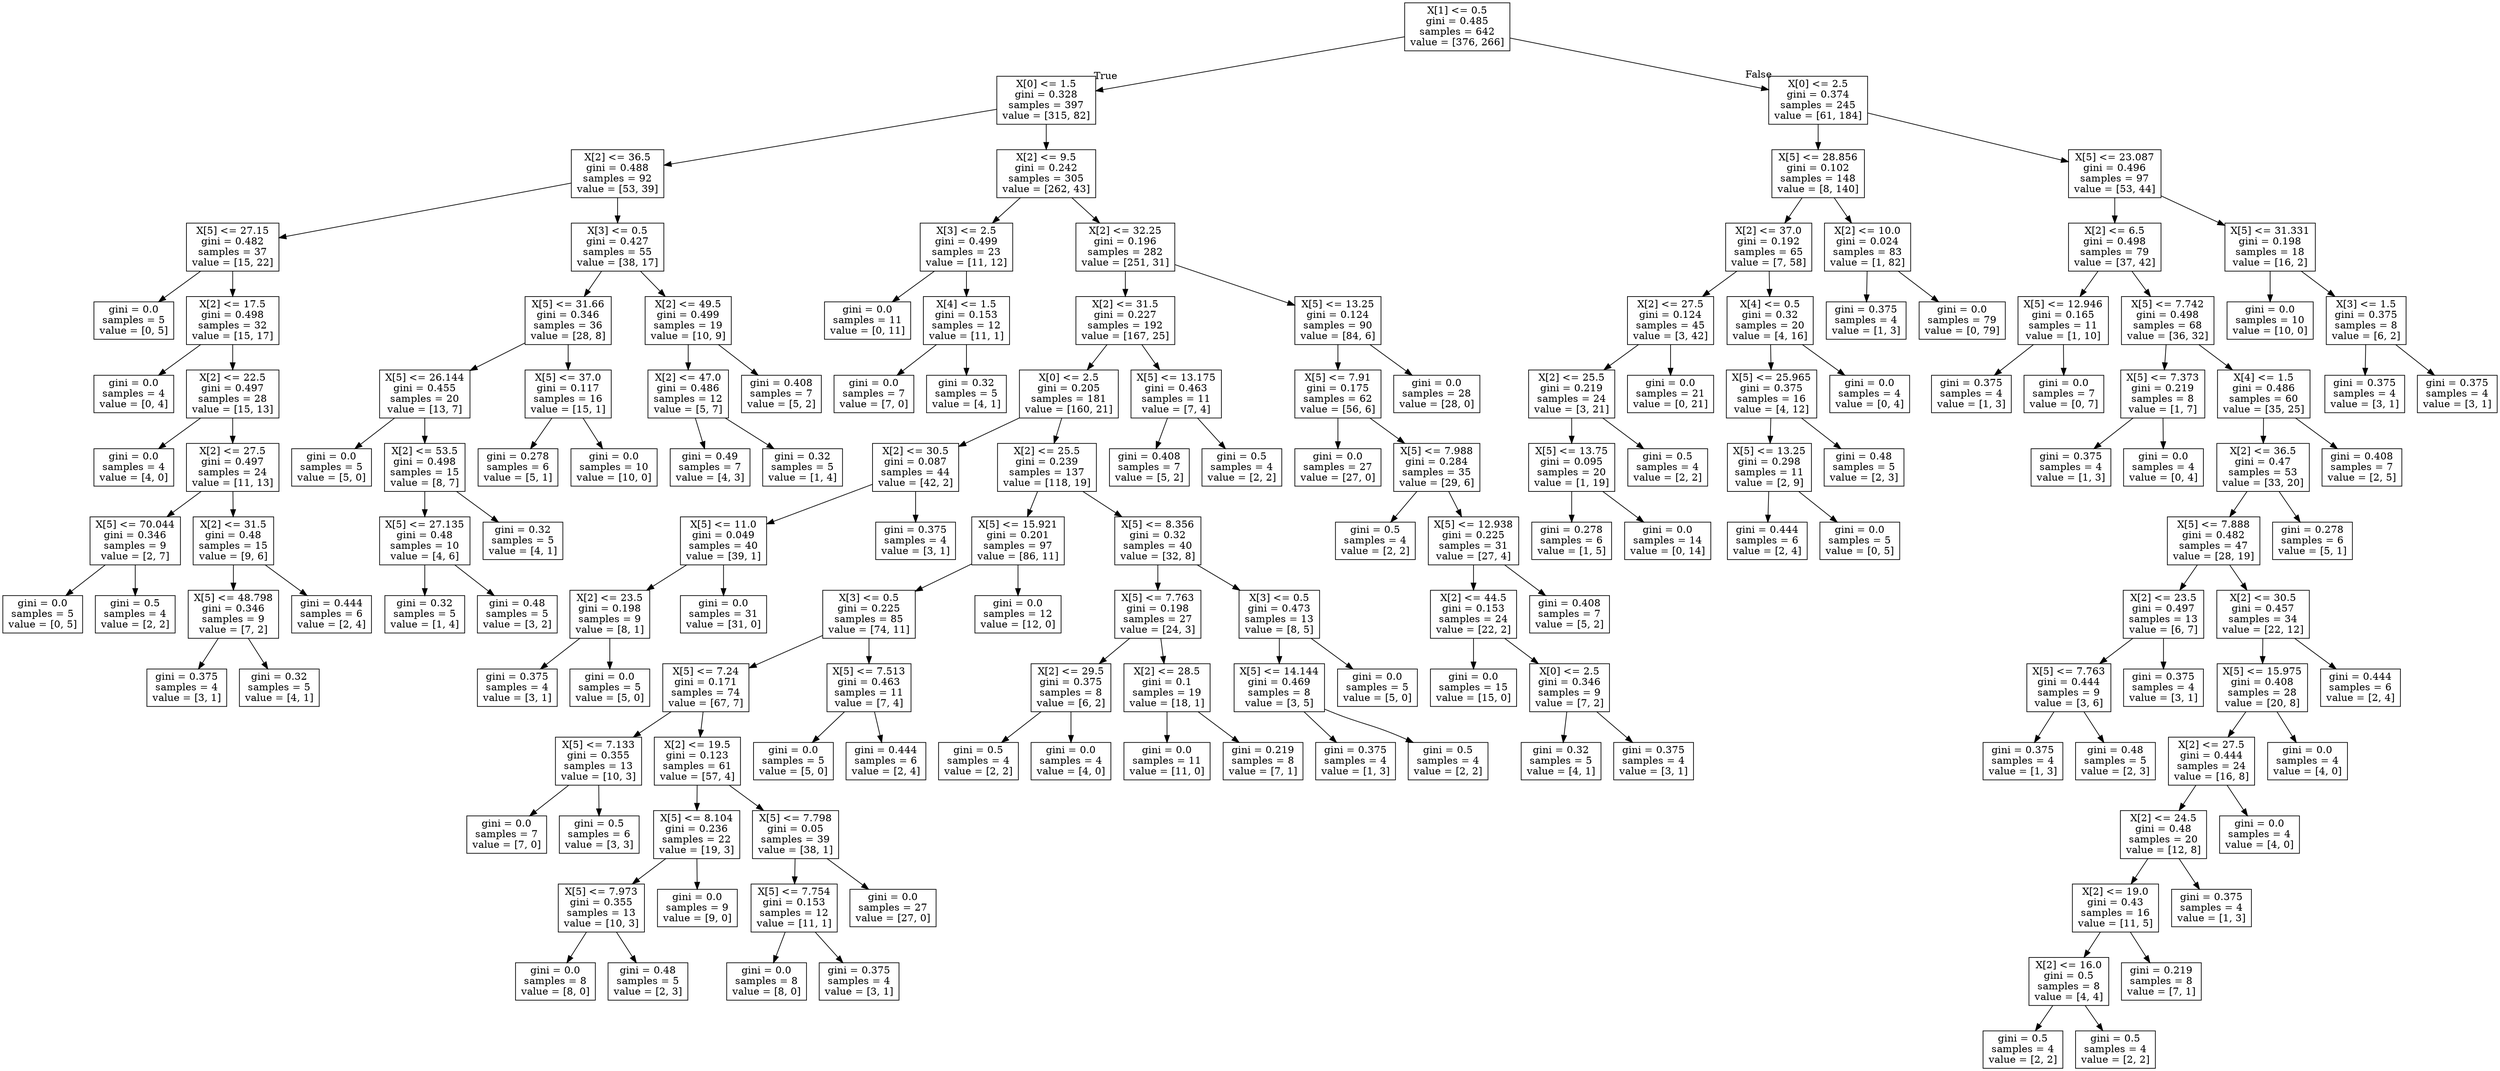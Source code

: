 digraph Tree {
node [shape=box] ;
0 [label="X[1] <= 0.5\ngini = 0.485\nsamples = 642\nvalue = [376, 266]"] ;
1 [label="X[0] <= 1.5\ngini = 0.328\nsamples = 397\nvalue = [315, 82]"] ;
0 -> 1 [labeldistance=2.5, labelangle=45, headlabel="True"] ;
2 [label="X[2] <= 36.5\ngini = 0.488\nsamples = 92\nvalue = [53, 39]"] ;
1 -> 2 ;
3 [label="X[5] <= 27.15\ngini = 0.482\nsamples = 37\nvalue = [15, 22]"] ;
2 -> 3 ;
4 [label="gini = 0.0\nsamples = 5\nvalue = [0, 5]"] ;
3 -> 4 ;
5 [label="X[2] <= 17.5\ngini = 0.498\nsamples = 32\nvalue = [15, 17]"] ;
3 -> 5 ;
6 [label="gini = 0.0\nsamples = 4\nvalue = [0, 4]"] ;
5 -> 6 ;
7 [label="X[2] <= 22.5\ngini = 0.497\nsamples = 28\nvalue = [15, 13]"] ;
5 -> 7 ;
8 [label="gini = 0.0\nsamples = 4\nvalue = [4, 0]"] ;
7 -> 8 ;
9 [label="X[2] <= 27.5\ngini = 0.497\nsamples = 24\nvalue = [11, 13]"] ;
7 -> 9 ;
10 [label="X[5] <= 70.044\ngini = 0.346\nsamples = 9\nvalue = [2, 7]"] ;
9 -> 10 ;
11 [label="gini = 0.0\nsamples = 5\nvalue = [0, 5]"] ;
10 -> 11 ;
12 [label="gini = 0.5\nsamples = 4\nvalue = [2, 2]"] ;
10 -> 12 ;
13 [label="X[2] <= 31.5\ngini = 0.48\nsamples = 15\nvalue = [9, 6]"] ;
9 -> 13 ;
14 [label="X[5] <= 48.798\ngini = 0.346\nsamples = 9\nvalue = [7, 2]"] ;
13 -> 14 ;
15 [label="gini = 0.375\nsamples = 4\nvalue = [3, 1]"] ;
14 -> 15 ;
16 [label="gini = 0.32\nsamples = 5\nvalue = [4, 1]"] ;
14 -> 16 ;
17 [label="gini = 0.444\nsamples = 6\nvalue = [2, 4]"] ;
13 -> 17 ;
18 [label="X[3] <= 0.5\ngini = 0.427\nsamples = 55\nvalue = [38, 17]"] ;
2 -> 18 ;
19 [label="X[5] <= 31.66\ngini = 0.346\nsamples = 36\nvalue = [28, 8]"] ;
18 -> 19 ;
20 [label="X[5] <= 26.144\ngini = 0.455\nsamples = 20\nvalue = [13, 7]"] ;
19 -> 20 ;
21 [label="gini = 0.0\nsamples = 5\nvalue = [5, 0]"] ;
20 -> 21 ;
22 [label="X[2] <= 53.5\ngini = 0.498\nsamples = 15\nvalue = [8, 7]"] ;
20 -> 22 ;
23 [label="X[5] <= 27.135\ngini = 0.48\nsamples = 10\nvalue = [4, 6]"] ;
22 -> 23 ;
24 [label="gini = 0.32\nsamples = 5\nvalue = [1, 4]"] ;
23 -> 24 ;
25 [label="gini = 0.48\nsamples = 5\nvalue = [3, 2]"] ;
23 -> 25 ;
26 [label="gini = 0.32\nsamples = 5\nvalue = [4, 1]"] ;
22 -> 26 ;
27 [label="X[5] <= 37.0\ngini = 0.117\nsamples = 16\nvalue = [15, 1]"] ;
19 -> 27 ;
28 [label="gini = 0.278\nsamples = 6\nvalue = [5, 1]"] ;
27 -> 28 ;
29 [label="gini = 0.0\nsamples = 10\nvalue = [10, 0]"] ;
27 -> 29 ;
30 [label="X[2] <= 49.5\ngini = 0.499\nsamples = 19\nvalue = [10, 9]"] ;
18 -> 30 ;
31 [label="X[2] <= 47.0\ngini = 0.486\nsamples = 12\nvalue = [5, 7]"] ;
30 -> 31 ;
32 [label="gini = 0.49\nsamples = 7\nvalue = [4, 3]"] ;
31 -> 32 ;
33 [label="gini = 0.32\nsamples = 5\nvalue = [1, 4]"] ;
31 -> 33 ;
34 [label="gini = 0.408\nsamples = 7\nvalue = [5, 2]"] ;
30 -> 34 ;
35 [label="X[2] <= 9.5\ngini = 0.242\nsamples = 305\nvalue = [262, 43]"] ;
1 -> 35 ;
36 [label="X[3] <= 2.5\ngini = 0.499\nsamples = 23\nvalue = [11, 12]"] ;
35 -> 36 ;
37 [label="gini = 0.0\nsamples = 11\nvalue = [0, 11]"] ;
36 -> 37 ;
38 [label="X[4] <= 1.5\ngini = 0.153\nsamples = 12\nvalue = [11, 1]"] ;
36 -> 38 ;
39 [label="gini = 0.0\nsamples = 7\nvalue = [7, 0]"] ;
38 -> 39 ;
40 [label="gini = 0.32\nsamples = 5\nvalue = [4, 1]"] ;
38 -> 40 ;
41 [label="X[2] <= 32.25\ngini = 0.196\nsamples = 282\nvalue = [251, 31]"] ;
35 -> 41 ;
42 [label="X[2] <= 31.5\ngini = 0.227\nsamples = 192\nvalue = [167, 25]"] ;
41 -> 42 ;
43 [label="X[0] <= 2.5\ngini = 0.205\nsamples = 181\nvalue = [160, 21]"] ;
42 -> 43 ;
44 [label="X[2] <= 30.5\ngini = 0.087\nsamples = 44\nvalue = [42, 2]"] ;
43 -> 44 ;
45 [label="X[5] <= 11.0\ngini = 0.049\nsamples = 40\nvalue = [39, 1]"] ;
44 -> 45 ;
46 [label="X[2] <= 23.5\ngini = 0.198\nsamples = 9\nvalue = [8, 1]"] ;
45 -> 46 ;
47 [label="gini = 0.375\nsamples = 4\nvalue = [3, 1]"] ;
46 -> 47 ;
48 [label="gini = 0.0\nsamples = 5\nvalue = [5, 0]"] ;
46 -> 48 ;
49 [label="gini = 0.0\nsamples = 31\nvalue = [31, 0]"] ;
45 -> 49 ;
50 [label="gini = 0.375\nsamples = 4\nvalue = [3, 1]"] ;
44 -> 50 ;
51 [label="X[2] <= 25.5\ngini = 0.239\nsamples = 137\nvalue = [118, 19]"] ;
43 -> 51 ;
52 [label="X[5] <= 15.921\ngini = 0.201\nsamples = 97\nvalue = [86, 11]"] ;
51 -> 52 ;
53 [label="X[3] <= 0.5\ngini = 0.225\nsamples = 85\nvalue = [74, 11]"] ;
52 -> 53 ;
54 [label="X[5] <= 7.24\ngini = 0.171\nsamples = 74\nvalue = [67, 7]"] ;
53 -> 54 ;
55 [label="X[5] <= 7.133\ngini = 0.355\nsamples = 13\nvalue = [10, 3]"] ;
54 -> 55 ;
56 [label="gini = 0.0\nsamples = 7\nvalue = [7, 0]"] ;
55 -> 56 ;
57 [label="gini = 0.5\nsamples = 6\nvalue = [3, 3]"] ;
55 -> 57 ;
58 [label="X[2] <= 19.5\ngini = 0.123\nsamples = 61\nvalue = [57, 4]"] ;
54 -> 58 ;
59 [label="X[5] <= 8.104\ngini = 0.236\nsamples = 22\nvalue = [19, 3]"] ;
58 -> 59 ;
60 [label="X[5] <= 7.973\ngini = 0.355\nsamples = 13\nvalue = [10, 3]"] ;
59 -> 60 ;
61 [label="gini = 0.0\nsamples = 8\nvalue = [8, 0]"] ;
60 -> 61 ;
62 [label="gini = 0.48\nsamples = 5\nvalue = [2, 3]"] ;
60 -> 62 ;
63 [label="gini = 0.0\nsamples = 9\nvalue = [9, 0]"] ;
59 -> 63 ;
64 [label="X[5] <= 7.798\ngini = 0.05\nsamples = 39\nvalue = [38, 1]"] ;
58 -> 64 ;
65 [label="X[5] <= 7.754\ngini = 0.153\nsamples = 12\nvalue = [11, 1]"] ;
64 -> 65 ;
66 [label="gini = 0.0\nsamples = 8\nvalue = [8, 0]"] ;
65 -> 66 ;
67 [label="gini = 0.375\nsamples = 4\nvalue = [3, 1]"] ;
65 -> 67 ;
68 [label="gini = 0.0\nsamples = 27\nvalue = [27, 0]"] ;
64 -> 68 ;
69 [label="X[5] <= 7.513\ngini = 0.463\nsamples = 11\nvalue = [7, 4]"] ;
53 -> 69 ;
70 [label="gini = 0.0\nsamples = 5\nvalue = [5, 0]"] ;
69 -> 70 ;
71 [label="gini = 0.444\nsamples = 6\nvalue = [2, 4]"] ;
69 -> 71 ;
72 [label="gini = 0.0\nsamples = 12\nvalue = [12, 0]"] ;
52 -> 72 ;
73 [label="X[5] <= 8.356\ngini = 0.32\nsamples = 40\nvalue = [32, 8]"] ;
51 -> 73 ;
74 [label="X[5] <= 7.763\ngini = 0.198\nsamples = 27\nvalue = [24, 3]"] ;
73 -> 74 ;
75 [label="X[2] <= 29.5\ngini = 0.375\nsamples = 8\nvalue = [6, 2]"] ;
74 -> 75 ;
76 [label="gini = 0.5\nsamples = 4\nvalue = [2, 2]"] ;
75 -> 76 ;
77 [label="gini = 0.0\nsamples = 4\nvalue = [4, 0]"] ;
75 -> 77 ;
78 [label="X[2] <= 28.5\ngini = 0.1\nsamples = 19\nvalue = [18, 1]"] ;
74 -> 78 ;
79 [label="gini = 0.0\nsamples = 11\nvalue = [11, 0]"] ;
78 -> 79 ;
80 [label="gini = 0.219\nsamples = 8\nvalue = [7, 1]"] ;
78 -> 80 ;
81 [label="X[3] <= 0.5\ngini = 0.473\nsamples = 13\nvalue = [8, 5]"] ;
73 -> 81 ;
82 [label="X[5] <= 14.144\ngini = 0.469\nsamples = 8\nvalue = [3, 5]"] ;
81 -> 82 ;
83 [label="gini = 0.375\nsamples = 4\nvalue = [1, 3]"] ;
82 -> 83 ;
84 [label="gini = 0.5\nsamples = 4\nvalue = [2, 2]"] ;
82 -> 84 ;
85 [label="gini = 0.0\nsamples = 5\nvalue = [5, 0]"] ;
81 -> 85 ;
86 [label="X[5] <= 13.175\ngini = 0.463\nsamples = 11\nvalue = [7, 4]"] ;
42 -> 86 ;
87 [label="gini = 0.408\nsamples = 7\nvalue = [5, 2]"] ;
86 -> 87 ;
88 [label="gini = 0.5\nsamples = 4\nvalue = [2, 2]"] ;
86 -> 88 ;
89 [label="X[5] <= 13.25\ngini = 0.124\nsamples = 90\nvalue = [84, 6]"] ;
41 -> 89 ;
90 [label="X[5] <= 7.91\ngini = 0.175\nsamples = 62\nvalue = [56, 6]"] ;
89 -> 90 ;
91 [label="gini = 0.0\nsamples = 27\nvalue = [27, 0]"] ;
90 -> 91 ;
92 [label="X[5] <= 7.988\ngini = 0.284\nsamples = 35\nvalue = [29, 6]"] ;
90 -> 92 ;
93 [label="gini = 0.5\nsamples = 4\nvalue = [2, 2]"] ;
92 -> 93 ;
94 [label="X[5] <= 12.938\ngini = 0.225\nsamples = 31\nvalue = [27, 4]"] ;
92 -> 94 ;
95 [label="X[2] <= 44.5\ngini = 0.153\nsamples = 24\nvalue = [22, 2]"] ;
94 -> 95 ;
96 [label="gini = 0.0\nsamples = 15\nvalue = [15, 0]"] ;
95 -> 96 ;
97 [label="X[0] <= 2.5\ngini = 0.346\nsamples = 9\nvalue = [7, 2]"] ;
95 -> 97 ;
98 [label="gini = 0.32\nsamples = 5\nvalue = [4, 1]"] ;
97 -> 98 ;
99 [label="gini = 0.375\nsamples = 4\nvalue = [3, 1]"] ;
97 -> 99 ;
100 [label="gini = 0.408\nsamples = 7\nvalue = [5, 2]"] ;
94 -> 100 ;
101 [label="gini = 0.0\nsamples = 28\nvalue = [28, 0]"] ;
89 -> 101 ;
102 [label="X[0] <= 2.5\ngini = 0.374\nsamples = 245\nvalue = [61, 184]"] ;
0 -> 102 [labeldistance=2.5, labelangle=-45, headlabel="False"] ;
103 [label="X[5] <= 28.856\ngini = 0.102\nsamples = 148\nvalue = [8, 140]"] ;
102 -> 103 ;
104 [label="X[2] <= 37.0\ngini = 0.192\nsamples = 65\nvalue = [7, 58]"] ;
103 -> 104 ;
105 [label="X[2] <= 27.5\ngini = 0.124\nsamples = 45\nvalue = [3, 42]"] ;
104 -> 105 ;
106 [label="X[2] <= 25.5\ngini = 0.219\nsamples = 24\nvalue = [3, 21]"] ;
105 -> 106 ;
107 [label="X[5] <= 13.75\ngini = 0.095\nsamples = 20\nvalue = [1, 19]"] ;
106 -> 107 ;
108 [label="gini = 0.278\nsamples = 6\nvalue = [1, 5]"] ;
107 -> 108 ;
109 [label="gini = 0.0\nsamples = 14\nvalue = [0, 14]"] ;
107 -> 109 ;
110 [label="gini = 0.5\nsamples = 4\nvalue = [2, 2]"] ;
106 -> 110 ;
111 [label="gini = 0.0\nsamples = 21\nvalue = [0, 21]"] ;
105 -> 111 ;
112 [label="X[4] <= 0.5\ngini = 0.32\nsamples = 20\nvalue = [4, 16]"] ;
104 -> 112 ;
113 [label="X[5] <= 25.965\ngini = 0.375\nsamples = 16\nvalue = [4, 12]"] ;
112 -> 113 ;
114 [label="X[5] <= 13.25\ngini = 0.298\nsamples = 11\nvalue = [2, 9]"] ;
113 -> 114 ;
115 [label="gini = 0.444\nsamples = 6\nvalue = [2, 4]"] ;
114 -> 115 ;
116 [label="gini = 0.0\nsamples = 5\nvalue = [0, 5]"] ;
114 -> 116 ;
117 [label="gini = 0.48\nsamples = 5\nvalue = [2, 3]"] ;
113 -> 117 ;
118 [label="gini = 0.0\nsamples = 4\nvalue = [0, 4]"] ;
112 -> 118 ;
119 [label="X[2] <= 10.0\ngini = 0.024\nsamples = 83\nvalue = [1, 82]"] ;
103 -> 119 ;
120 [label="gini = 0.375\nsamples = 4\nvalue = [1, 3]"] ;
119 -> 120 ;
121 [label="gini = 0.0\nsamples = 79\nvalue = [0, 79]"] ;
119 -> 121 ;
122 [label="X[5] <= 23.087\ngini = 0.496\nsamples = 97\nvalue = [53, 44]"] ;
102 -> 122 ;
123 [label="X[2] <= 6.5\ngini = 0.498\nsamples = 79\nvalue = [37, 42]"] ;
122 -> 123 ;
124 [label="X[5] <= 12.946\ngini = 0.165\nsamples = 11\nvalue = [1, 10]"] ;
123 -> 124 ;
125 [label="gini = 0.375\nsamples = 4\nvalue = [1, 3]"] ;
124 -> 125 ;
126 [label="gini = 0.0\nsamples = 7\nvalue = [0, 7]"] ;
124 -> 126 ;
127 [label="X[5] <= 7.742\ngini = 0.498\nsamples = 68\nvalue = [36, 32]"] ;
123 -> 127 ;
128 [label="X[5] <= 7.373\ngini = 0.219\nsamples = 8\nvalue = [1, 7]"] ;
127 -> 128 ;
129 [label="gini = 0.375\nsamples = 4\nvalue = [1, 3]"] ;
128 -> 129 ;
130 [label="gini = 0.0\nsamples = 4\nvalue = [0, 4]"] ;
128 -> 130 ;
131 [label="X[4] <= 1.5\ngini = 0.486\nsamples = 60\nvalue = [35, 25]"] ;
127 -> 131 ;
132 [label="X[2] <= 36.5\ngini = 0.47\nsamples = 53\nvalue = [33, 20]"] ;
131 -> 132 ;
133 [label="X[5] <= 7.888\ngini = 0.482\nsamples = 47\nvalue = [28, 19]"] ;
132 -> 133 ;
134 [label="X[2] <= 23.5\ngini = 0.497\nsamples = 13\nvalue = [6, 7]"] ;
133 -> 134 ;
135 [label="X[5] <= 7.763\ngini = 0.444\nsamples = 9\nvalue = [3, 6]"] ;
134 -> 135 ;
136 [label="gini = 0.375\nsamples = 4\nvalue = [1, 3]"] ;
135 -> 136 ;
137 [label="gini = 0.48\nsamples = 5\nvalue = [2, 3]"] ;
135 -> 137 ;
138 [label="gini = 0.375\nsamples = 4\nvalue = [3, 1]"] ;
134 -> 138 ;
139 [label="X[2] <= 30.5\ngini = 0.457\nsamples = 34\nvalue = [22, 12]"] ;
133 -> 139 ;
140 [label="X[5] <= 15.975\ngini = 0.408\nsamples = 28\nvalue = [20, 8]"] ;
139 -> 140 ;
141 [label="X[2] <= 27.5\ngini = 0.444\nsamples = 24\nvalue = [16, 8]"] ;
140 -> 141 ;
142 [label="X[2] <= 24.5\ngini = 0.48\nsamples = 20\nvalue = [12, 8]"] ;
141 -> 142 ;
143 [label="X[2] <= 19.0\ngini = 0.43\nsamples = 16\nvalue = [11, 5]"] ;
142 -> 143 ;
144 [label="X[2] <= 16.0\ngini = 0.5\nsamples = 8\nvalue = [4, 4]"] ;
143 -> 144 ;
145 [label="gini = 0.5\nsamples = 4\nvalue = [2, 2]"] ;
144 -> 145 ;
146 [label="gini = 0.5\nsamples = 4\nvalue = [2, 2]"] ;
144 -> 146 ;
147 [label="gini = 0.219\nsamples = 8\nvalue = [7, 1]"] ;
143 -> 147 ;
148 [label="gini = 0.375\nsamples = 4\nvalue = [1, 3]"] ;
142 -> 148 ;
149 [label="gini = 0.0\nsamples = 4\nvalue = [4, 0]"] ;
141 -> 149 ;
150 [label="gini = 0.0\nsamples = 4\nvalue = [4, 0]"] ;
140 -> 150 ;
151 [label="gini = 0.444\nsamples = 6\nvalue = [2, 4]"] ;
139 -> 151 ;
152 [label="gini = 0.278\nsamples = 6\nvalue = [5, 1]"] ;
132 -> 152 ;
153 [label="gini = 0.408\nsamples = 7\nvalue = [2, 5]"] ;
131 -> 153 ;
154 [label="X[5] <= 31.331\ngini = 0.198\nsamples = 18\nvalue = [16, 2]"] ;
122 -> 154 ;
155 [label="gini = 0.0\nsamples = 10\nvalue = [10, 0]"] ;
154 -> 155 ;
156 [label="X[3] <= 1.5\ngini = 0.375\nsamples = 8\nvalue = [6, 2]"] ;
154 -> 156 ;
157 [label="gini = 0.375\nsamples = 4\nvalue = [3, 1]"] ;
156 -> 157 ;
158 [label="gini = 0.375\nsamples = 4\nvalue = [3, 1]"] ;
156 -> 158 ;
}